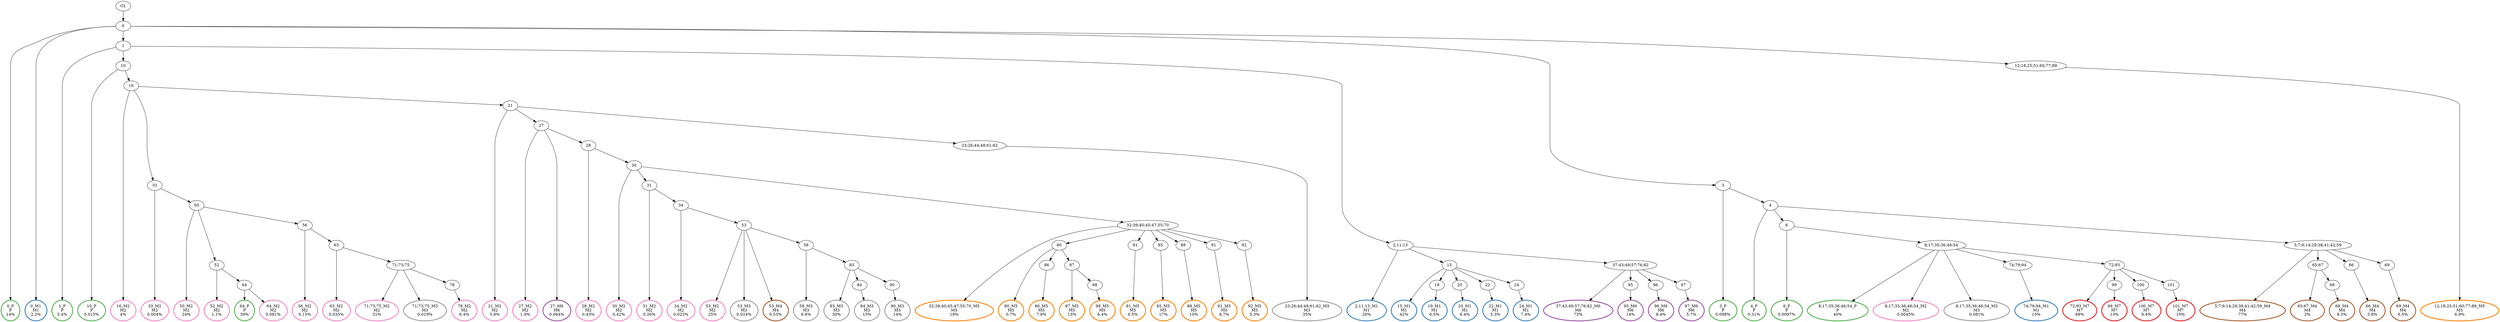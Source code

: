 digraph T {
	{
		rank=same
		124 [penwidth=3,colorscheme=set19,color=3,label="0_P\nP\n14%"]
		122 [penwidth=3,colorscheme=set19,color=3,label="1_P\nP\n5.4%"]
		120 [penwidth=3,colorscheme=set19,color=3,label="10_P\nP\n0.015%"]
		114 [penwidth=3,colorscheme=set19,color=3,label="64_P\nP\n39%"]
		112 [penwidth=3,colorscheme=set19,color=3,label="3_P\nP\n0.098%"]
		110 [penwidth=3,colorscheme=set19,color=3,label="4_P\nP\n0.31%"]
		108 [penwidth=3,colorscheme=set19,color=3,label="6_P\nP\n0.0097%"]
		106 [penwidth=3,colorscheme=set19,color=3,label="8;17;35;36;46;54_P\nP\n40%"]
		105 [penwidth=3,colorscheme=set19,color=2,label="0_M1\nM1\n2.2%"]
		103 [penwidth=3,colorscheme=set19,color=2,label="2;11;13_M1\nM1\n20%"]
		101 [penwidth=3,colorscheme=set19,color=2,label="15_M1\nM1\n42%"]
		99 [penwidth=3,colorscheme=set19,color=2,label="19_M1\nM1\n6.5%"]
		97 [penwidth=3,colorscheme=set19,color=2,label="20_M1\nM1\n6.4%"]
		95 [penwidth=3,colorscheme=set19,color=2,label="22_M1\nM1\n5.3%"]
		93 [penwidth=3,colorscheme=set19,color=2,label="24_M1\nM1\n7.4%"]
		91 [penwidth=3,colorscheme=set19,color=2,label="74;79;94_M1\nM1\n10%"]
		90 [penwidth=3,colorscheme=set19,color=8,label="16_M2\nM2\n4%"]
		88 [penwidth=3,colorscheme=set19,color=8,label="21_M2\nM2\n5.8%"]
		86 [penwidth=3,colorscheme=set19,color=8,label="27_M2\nM2\n1.9%"]
		84 [penwidth=3,colorscheme=set19,color=8,label="28_M2\nM2\n0.43%"]
		82 [penwidth=3,colorscheme=set19,color=8,label="30_M2\nM2\n0.42%"]
		80 [penwidth=3,colorscheme=set19,color=8,label="31_M2\nM2\n0.26%"]
		78 [penwidth=3,colorscheme=set19,color=8,label="34_M2\nM2\n0.023%"]
		76 [penwidth=3,colorscheme=set19,color=8,label="53_M2\nM2\n25%"]
		75 [penwidth=3,colorscheme=set19,color=8,label="33_M2\nM2\n0.004%"]
		74 [penwidth=3,colorscheme=set19,color=8,label="50_M2\nM2\n24%"]
		73 [penwidth=3,colorscheme=set19,color=8,label="52_M2\nM2\n1.1%"]
		72 [penwidth=3,colorscheme=set19,color=8,label="64_M2\nM2\n0.081%"]
		70 [penwidth=3,colorscheme=set19,color=8,label="56_M2\nM2\n0.15%"]
		68 [penwidth=3,colorscheme=set19,color=8,label="63_M2\nM2\n0.035%"]
		66 [penwidth=3,colorscheme=set19,color=8,label="71;73;75_M2\nM2\n31%"]
		64 [penwidth=3,colorscheme=set19,color=8,label="78_M2\nM2\n6.4%"]
		63 [penwidth=3,colorscheme=set19,color=8,label="8;17;35;36;46;54_M2\nM2\n0.0045%"]
		61 [penwidth=3,colorscheme=set19,color=9,label="23;26;44;48;61;62_M3\nM3\n35%"]
		60 [penwidth=3,colorscheme=set19,color=9,label="53_M3\nM3\n0.024%"]
		58 [penwidth=3,colorscheme=set19,color=9,label="58_M3\nM3\n6.6%"]
		56 [penwidth=3,colorscheme=set19,color=9,label="83_M3\nM3\n30%"]
		54 [penwidth=3,colorscheme=set19,color=9,label="84_M3\nM3\n15%"]
		52 [penwidth=3,colorscheme=set19,color=9,label="90_M3\nM3\n14%"]
		51 [penwidth=3,colorscheme=set19,color=9,label="71;73;75_M3\nM3\n0.019%"]
		50 [penwidth=3,colorscheme=set19,color=9,label="8;17;35;36;46;54_M3\nM3\n0.081%"]
		49 [penwidth=3,colorscheme=set19,color=7,label="53_M4\nM4\n0.53%"]
		47 [penwidth=3,colorscheme=set19,color=7,label="5;7;9;14;29;38;41;42;59_M4\nM4\n77%"]
		45 [penwidth=3,colorscheme=set19,color=7,label="65;67_M4\nM4\n2%"]
		43 [penwidth=3,colorscheme=set19,color=7,label="68_M4\nM4\n8.5%"]
		41 [penwidth=3,colorscheme=set19,color=7,label="66_M4\nM4\n5.8%"]
		39 [penwidth=3,colorscheme=set19,color=7,label="69_M4\nM4\n6.5%"]
		37 [penwidth=3,colorscheme=set19,color=5,label="32;39;40;45;47;55;70_M5\nM5\n18%"]
		35 [penwidth=3,colorscheme=set19,color=5,label="80_M5\nM5\n0.7%"]
		33 [penwidth=3,colorscheme=set19,color=5,label="86_M5\nM5\n7.8%"]
		31 [penwidth=3,colorscheme=set19,color=5,label="87_M5\nM5\n13%"]
		29 [penwidth=3,colorscheme=set19,color=5,label="98_M5\nM5\n6.4%"]
		27 [penwidth=3,colorscheme=set19,color=5,label="81_M5\nM5\n6.5%"]
		25 [penwidth=3,colorscheme=set19,color=5,label="85_M5\nM5\n17%"]
		23 [penwidth=3,colorscheme=set19,color=5,label="88_M5\nM5\n10%"]
		21 [penwidth=3,colorscheme=set19,color=5,label="91_M5\nM5\n8.7%"]
		19 [penwidth=3,colorscheme=set19,color=5,label="92_M5\nM5\n5.3%"]
		17 [penwidth=3,colorscheme=set19,color=5,label="12;18;25;51;60;77;89_M5\nM5\n6.9%"]
		15 [penwidth=3,colorscheme=set19,color=4,label="37;43;49;57;76;82_M6\nM6\n72%"]
		13 [penwidth=3,colorscheme=set19,color=4,label="95_M6\nM6\n14%"]
		11 [penwidth=3,colorscheme=set19,color=4,label="96_M6\nM6\n8.4%"]
		9 [penwidth=3,colorscheme=set19,color=4,label="97_M6\nM6\n5.7%"]
		8 [penwidth=3,colorscheme=set19,color=4,label="27_M6\nM6\n0.064%"]
		6 [penwidth=3,colorscheme=set19,color=1,label="72;93_M7\nM7\n68%"]
		4 [penwidth=3,colorscheme=set19,color=1,label="99_M7\nM7\n13%"]
		2 [penwidth=3,colorscheme=set19,color=1,label="100_M7\nM7\n9.4%"]
		0 [penwidth=3,colorscheme=set19,color=1,label="101_M7\nM7\n10%"]
	}
	126 [label="GL"]
	125 [label="0"]
	123 [label="1"]
	121 [label="10"]
	119 [label="16"]
	118 [label="33"]
	117 [label="50"]
	116 [label="52"]
	115 [label="64"]
	113 [label="3"]
	111 [label="4"]
	109 [label="6"]
	107 [label="8;17;35;36;46;54"]
	104 [label="2;11;13"]
	102 [label="15"]
	100 [label="19"]
	98 [label="20"]
	96 [label="22"]
	94 [label="24"]
	92 [label="74;79;94"]
	89 [label="21"]
	87 [label="27"]
	85 [label="28"]
	83 [label="30"]
	81 [label="31"]
	79 [label="34"]
	77 [label="53"]
	71 [label="56"]
	69 [label="63"]
	67 [label="71;73;75"]
	65 [label="78"]
	62 [label="23;26;44;48;61;62"]
	59 [label="58"]
	57 [label="83"]
	55 [label="84"]
	53 [label="90"]
	48 [label="5;7;9;14;29;38;41;42;59"]
	46 [label="65;67"]
	44 [label="68"]
	42 [label="66"]
	40 [label="69"]
	38 [label="32;39;40;45;47;55;70"]
	36 [label="80"]
	34 [label="86"]
	32 [label="87"]
	30 [label="98"]
	28 [label="81"]
	26 [label="85"]
	24 [label="88"]
	22 [label="91"]
	20 [label="92"]
	18 [label="12;18;25;51;60;77;89"]
	16 [label="37;43;49;57;76;82"]
	14 [label="95"]
	12 [label="96"]
	10 [label="97"]
	7 [label="72;93"]
	5 [label="99"]
	3 [label="100"]
	1 [label="101"]
	126 -> 125
	125 -> 124
	125 -> 123
	125 -> 113
	125 -> 105
	125 -> 18
	123 -> 122
	123 -> 121
	123 -> 104
	121 -> 120
	121 -> 119
	119 -> 118
	119 -> 90
	119 -> 89
	118 -> 117
	118 -> 75
	117 -> 116
	117 -> 74
	117 -> 71
	116 -> 115
	116 -> 73
	115 -> 114
	115 -> 72
	113 -> 112
	113 -> 111
	111 -> 110
	111 -> 109
	111 -> 48
	109 -> 108
	109 -> 107
	107 -> 106
	107 -> 92
	107 -> 63
	107 -> 50
	107 -> 7
	104 -> 103
	104 -> 102
	104 -> 16
	102 -> 101
	102 -> 100
	102 -> 98
	102 -> 96
	102 -> 94
	100 -> 99
	98 -> 97
	96 -> 95
	94 -> 93
	92 -> 91
	89 -> 88
	89 -> 87
	89 -> 62
	87 -> 86
	87 -> 85
	87 -> 8
	85 -> 84
	85 -> 83
	83 -> 82
	83 -> 81
	83 -> 38
	81 -> 80
	81 -> 79
	79 -> 78
	79 -> 77
	77 -> 76
	77 -> 60
	77 -> 59
	77 -> 49
	71 -> 70
	71 -> 69
	69 -> 68
	69 -> 67
	67 -> 66
	67 -> 65
	67 -> 51
	65 -> 64
	62 -> 61
	59 -> 58
	59 -> 57
	57 -> 56
	57 -> 55
	57 -> 53
	55 -> 54
	53 -> 52
	48 -> 47
	48 -> 46
	48 -> 42
	48 -> 40
	46 -> 45
	46 -> 44
	44 -> 43
	42 -> 41
	40 -> 39
	38 -> 37
	38 -> 36
	38 -> 28
	38 -> 26
	38 -> 24
	38 -> 22
	38 -> 20
	36 -> 35
	36 -> 34
	36 -> 32
	34 -> 33
	32 -> 31
	32 -> 30
	30 -> 29
	28 -> 27
	26 -> 25
	24 -> 23
	22 -> 21
	20 -> 19
	18 -> 17
	16 -> 15
	16 -> 14
	16 -> 12
	16 -> 10
	14 -> 13
	12 -> 11
	10 -> 9
	7 -> 6
	7 -> 5
	7 -> 3
	7 -> 1
	5 -> 4
	3 -> 2
	1 -> 0
}
